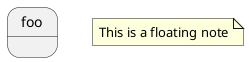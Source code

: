 ' 7.6 Note, PlantUML Language Reference Guide (V8037, p. 87)
@startuml

state foo
note "This is a floating note" as N1

@enduml
